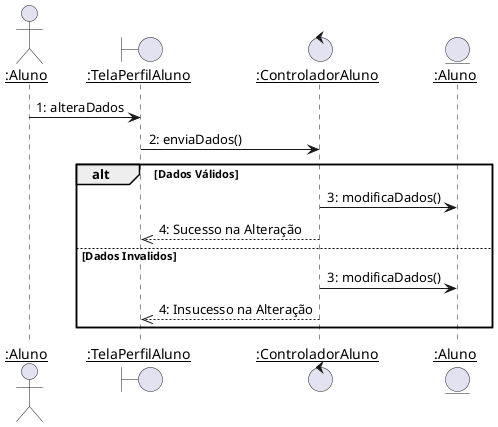 @startuml alterar_aluno
skinparam sequenceParticipant underline

actor ":Aluno" as Aluno
boundary ":TelaPerfilAluno" as TelaPerfilAluno
control ":ControladorAluno" as ControladorAluno
entity ":Aluno" as AlunoC



Aluno -> TelaPerfilAluno : 1: alteraDados
TelaPerfilAluno -> ControladorAluno: 2: enviaDados()

alt Dados Válidos
    ControladorAluno-> AlunoC: 3: modificaDados()
    ControladorAluno-->> TelaPerfilAluno --: 4: Sucesso na Alteração
else Dados Invalidos
    ControladorAluno-> AlunoC: 3: modificaDados()
    ControladorAluno-->> TelaPerfilAluno --: 4: Insucesso na Alteração
end

@enduml